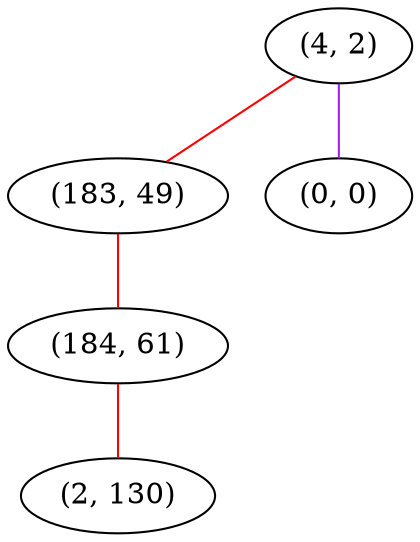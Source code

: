 graph "" {
"(4, 2)";
"(183, 49)";
"(184, 61)";
"(0, 0)";
"(2, 130)";
"(4, 2)" -- "(0, 0)"  [color=purple, key=0, weight=4];
"(4, 2)" -- "(183, 49)"  [color=red, key=0, weight=1];
"(183, 49)" -- "(184, 61)"  [color=red, key=0, weight=1];
"(184, 61)" -- "(2, 130)"  [color=red, key=0, weight=1];
}
